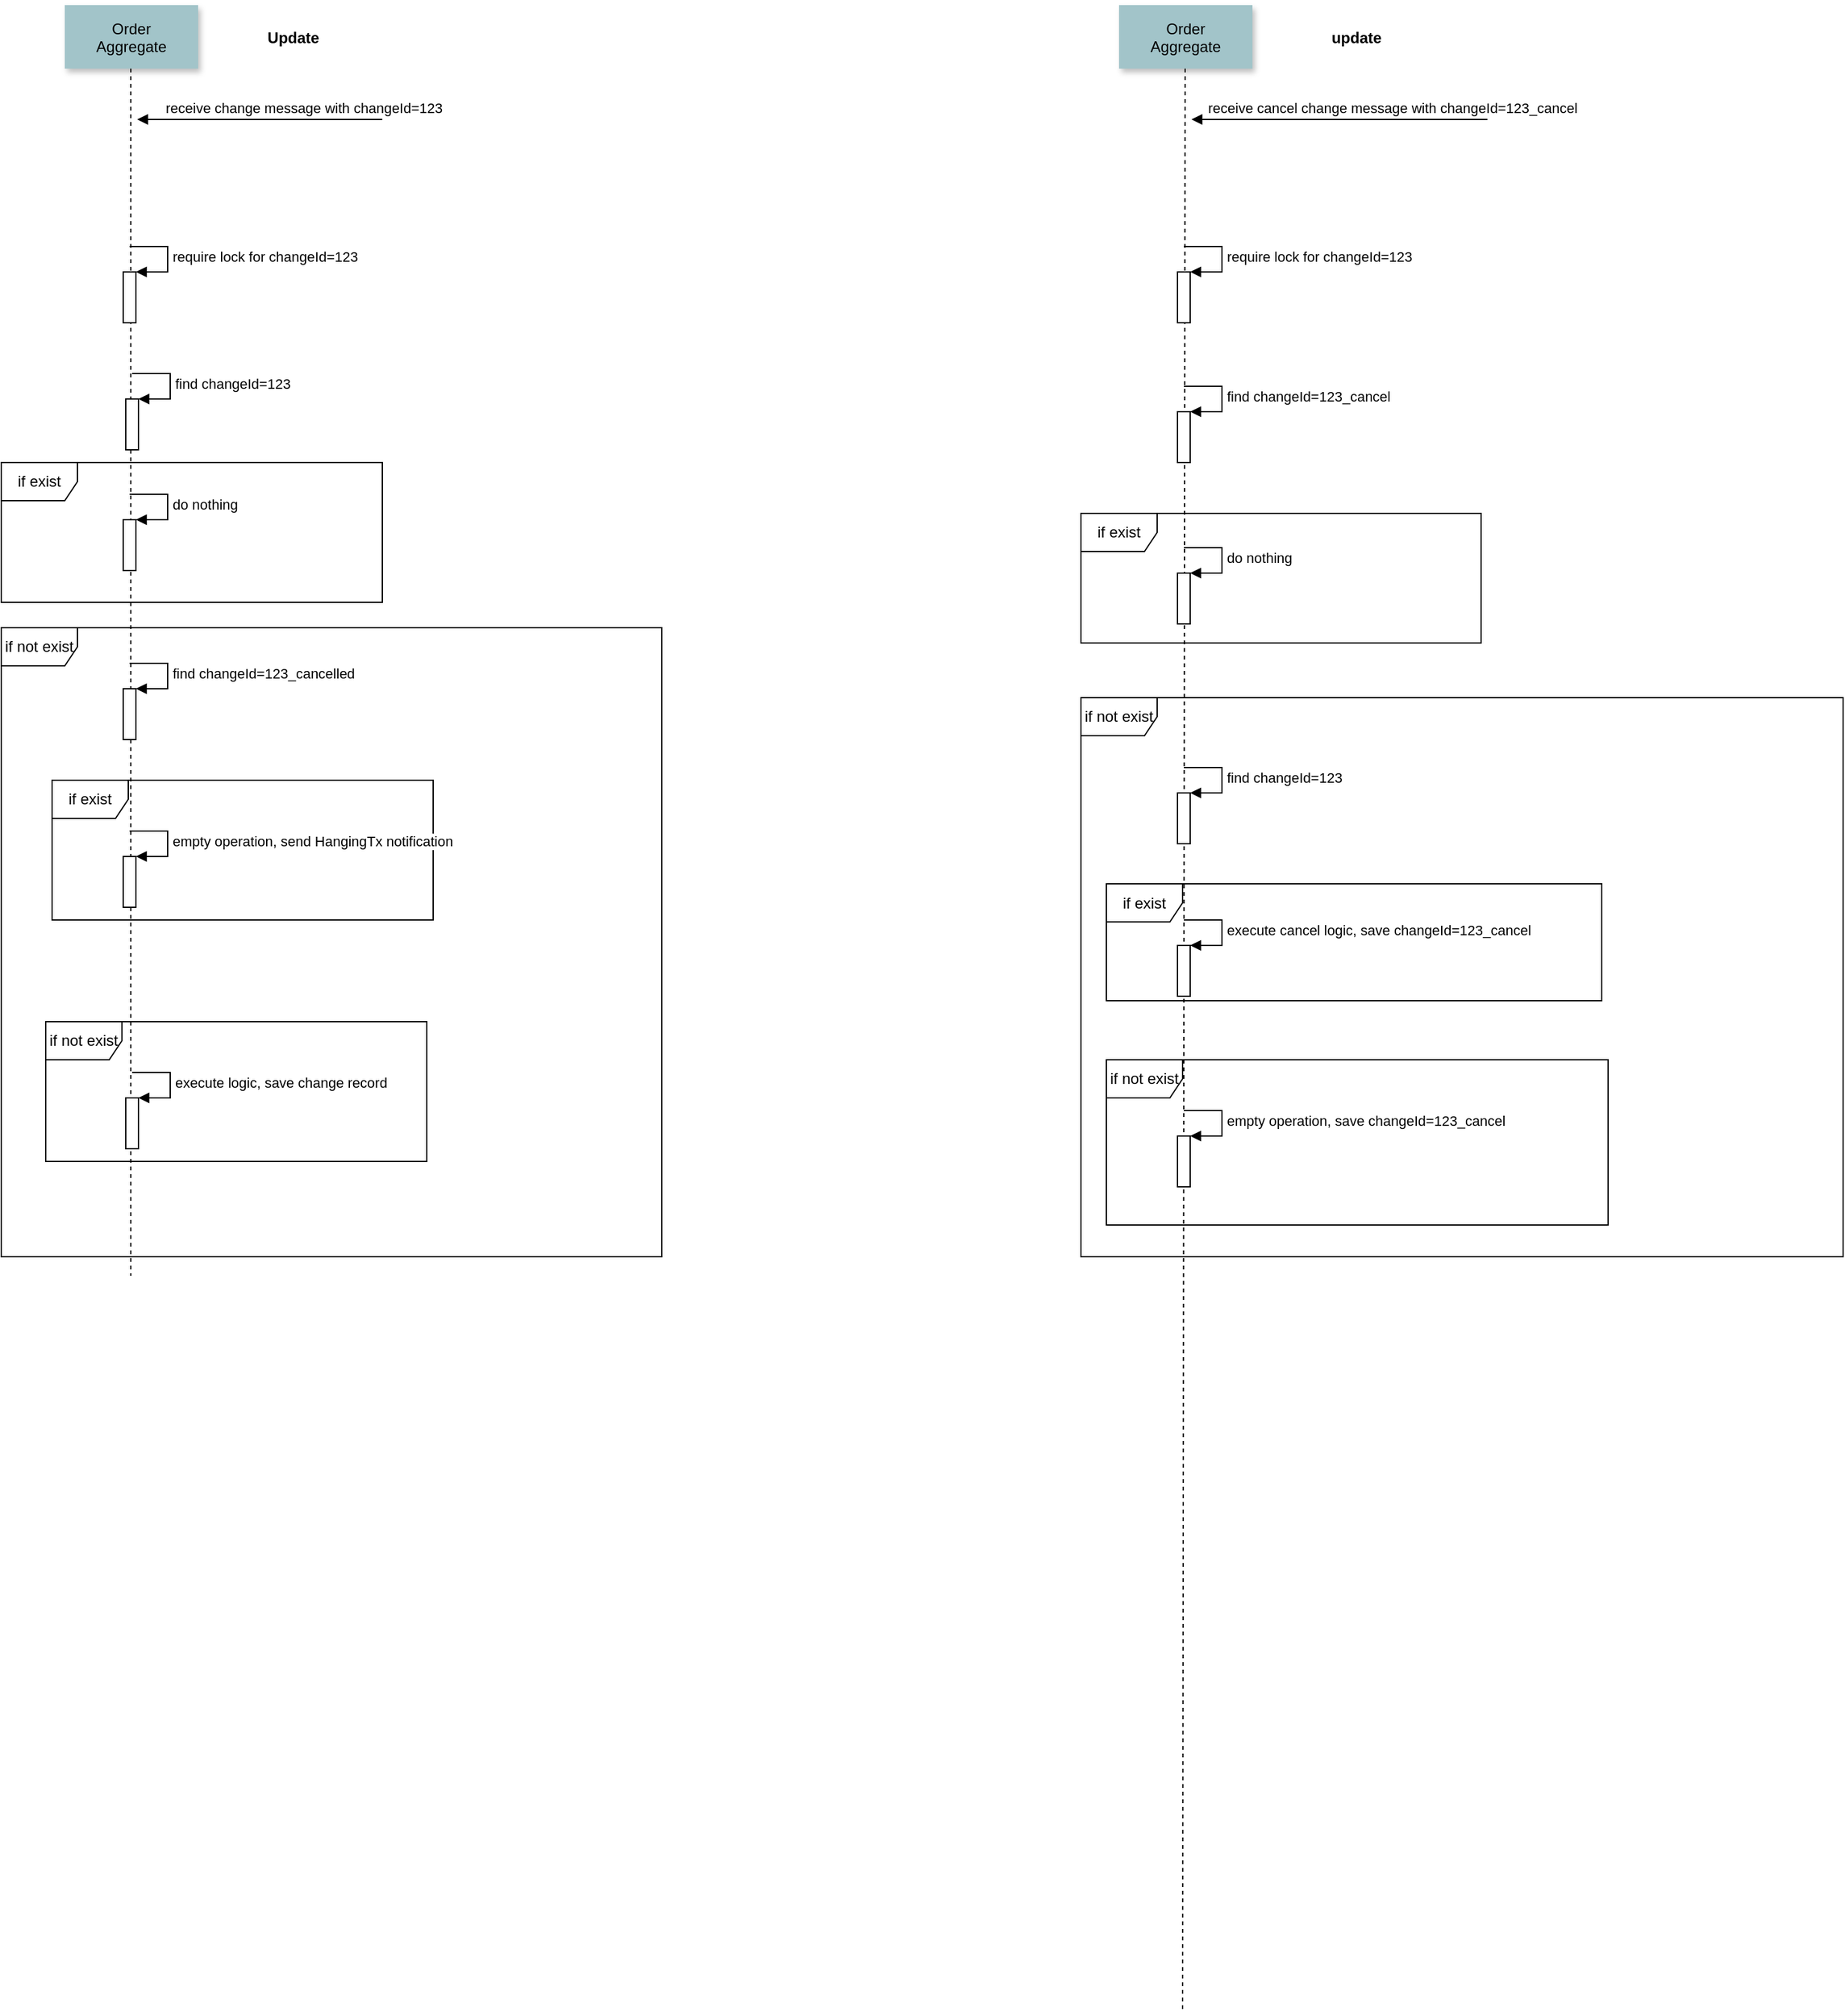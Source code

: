 <mxfile version="14.9.5" type="device"><diagram id="7Q-DJMEGJ71Dz8jjiaVj" name="Page-1"><mxGraphModel dx="1426" dy="686" grid="1" gridSize="10" guides="1" tooltips="1" connect="1" arrows="1" fold="1" page="1" pageScale="1" pageWidth="3300" pageHeight="4681" math="0" shadow="0"><root><mxCell id="0"/><mxCell id="1" parent="0"/><mxCell id="csYH_n9LD6x48HQNs6Dn-38" value="if not exist" style="shape=umlFrame;whiteSpace=wrap;html=1;" parent="1" vertex="1"><mxGeometry x="190" y="590" width="520" height="495" as="geometry"/></mxCell><mxCell id="csYH_n9LD6x48HQNs6Dn-43" value="if exist" style="shape=umlFrame;whiteSpace=wrap;html=1;" parent="1" vertex="1"><mxGeometry x="230" y="710" width="300" height="110" as="geometry"/></mxCell><mxCell id="csYH_n9LD6x48HQNs6Dn-23" value="if not exist" style="shape=umlFrame;whiteSpace=wrap;html=1;" parent="1" vertex="1"><mxGeometry x="1040" y="645" width="600" height="440" as="geometry"/></mxCell><mxCell id="csYH_n9LD6x48HQNs6Dn-2" value="Order&#10;Aggregate" style="shadow=1;fillColor=#A2C4C9;strokeColor=none" parent="1" vertex="1"><mxGeometry x="240" y="100" width="105" height="50" as="geometry"/></mxCell><mxCell id="csYH_n9LD6x48HQNs6Dn-3" value="" style="edgeStyle=none;endArrow=none;dashed=1;" parent="1" edge="1"><mxGeometry x="216.835" y="905" width="100" height="100" as="geometry"><mxPoint x="292" y="150" as="sourcePoint"/><mxPoint x="292" y="1100" as="targetPoint"/></mxGeometry></mxCell><mxCell id="csYH_n9LD6x48HQNs6Dn-4" value="" style="html=1;points=[];perimeter=orthogonalPerimeter;" parent="1" vertex="1"><mxGeometry x="286" y="310" width="10" height="40" as="geometry"/></mxCell><mxCell id="csYH_n9LD6x48HQNs6Dn-5" value="require lock for changeId=123" style="edgeStyle=orthogonalEdgeStyle;html=1;align=left;spacingLeft=2;endArrow=block;rounded=0;entryX=1;entryY=0;" parent="1" target="csYH_n9LD6x48HQNs6Dn-4" edge="1"><mxGeometry relative="1" as="geometry"><mxPoint x="291" y="290" as="sourcePoint"/><Array as="points"><mxPoint x="321" y="290"/></Array></mxGeometry></mxCell><mxCell id="csYH_n9LD6x48HQNs6Dn-7" value="receive change message with changeId=123" style="html=1;verticalAlign=bottom;endArrow=block;entryX=1;entryY=0;" parent="1" edge="1"><mxGeometry x="-0.35" relative="1" as="geometry"><mxPoint x="490" y="190" as="sourcePoint"/><mxPoint x="297" y="190" as="targetPoint"/><mxPoint as="offset"/></mxGeometry></mxCell><mxCell id="csYH_n9LD6x48HQNs6Dn-9" value="Order&#10;Aggregate" style="shadow=1;fillColor=#A2C4C9;strokeColor=none" parent="1" vertex="1"><mxGeometry x="1070" y="100" width="105" height="50" as="geometry"/></mxCell><mxCell id="csYH_n9LD6x48HQNs6Dn-10" value="" style="edgeStyle=none;endArrow=none;dashed=1;" parent="1" edge="1"><mxGeometry x="1046.835" y="905" width="100" height="100" as="geometry"><mxPoint x="1122" y="150" as="sourcePoint"/><mxPoint x="1120" y="1680" as="targetPoint"/></mxGeometry></mxCell><mxCell id="csYH_n9LD6x48HQNs6Dn-11" value="" style="html=1;points=[];perimeter=orthogonalPerimeter;" parent="1" vertex="1"><mxGeometry x="1116" y="310" width="10" height="40" as="geometry"/></mxCell><mxCell id="csYH_n9LD6x48HQNs6Dn-12" value="require lock for changeId=123" style="edgeStyle=orthogonalEdgeStyle;html=1;align=left;spacingLeft=2;endArrow=block;rounded=0;entryX=1;entryY=0;" parent="1" target="csYH_n9LD6x48HQNs6Dn-11" edge="1"><mxGeometry relative="1" as="geometry"><mxPoint x="1121" y="290" as="sourcePoint"/><Array as="points"><mxPoint x="1151" y="290"/></Array></mxGeometry></mxCell><mxCell id="csYH_n9LD6x48HQNs6Dn-13" value="receive cancel change message with changeId=123_cancel" style="html=1;verticalAlign=bottom;endArrow=block;entryX=1;entryY=0;" parent="1" edge="1"><mxGeometry x="-0.35" relative="1" as="geometry"><mxPoint x="1360" y="190" as="sourcePoint"/><mxPoint x="1127" y="190" as="targetPoint"/><mxPoint as="offset"/></mxGeometry></mxCell><mxCell id="csYH_n9LD6x48HQNs6Dn-14" value="" style="html=1;points=[];perimeter=orthogonalPerimeter;" parent="1" vertex="1"><mxGeometry x="286" y="638" width="10" height="40" as="geometry"/></mxCell><mxCell id="csYH_n9LD6x48HQNs6Dn-15" value="find changeId=123_cancelled" style="edgeStyle=orthogonalEdgeStyle;html=1;align=left;spacingLeft=2;endArrow=block;rounded=0;entryX=1;entryY=0;" parent="1" target="csYH_n9LD6x48HQNs6Dn-14" edge="1"><mxGeometry relative="1" as="geometry"><mxPoint x="291" y="618" as="sourcePoint"/><Array as="points"><mxPoint x="321" y="618"/></Array></mxGeometry></mxCell><mxCell id="csYH_n9LD6x48HQNs6Dn-16" value="" style="html=1;points=[];perimeter=orthogonalPerimeter;" parent="1" vertex="1"><mxGeometry x="1116" y="720" width="10" height="40" as="geometry"/></mxCell><mxCell id="csYH_n9LD6x48HQNs6Dn-17" value="find changeId=123" style="edgeStyle=orthogonalEdgeStyle;html=1;align=left;spacingLeft=2;endArrow=block;rounded=0;entryX=1;entryY=0;" parent="1" target="csYH_n9LD6x48HQNs6Dn-16" edge="1"><mxGeometry relative="1" as="geometry"><mxPoint x="1121" y="700" as="sourcePoint"/><Array as="points"><mxPoint x="1151" y="700"/></Array></mxGeometry></mxCell><mxCell id="csYH_n9LD6x48HQNs6Dn-19" value="" style="html=1;points=[];perimeter=orthogonalPerimeter;" parent="1" vertex="1"><mxGeometry x="1116" y="840" width="10" height="40" as="geometry"/></mxCell><mxCell id="csYH_n9LD6x48HQNs6Dn-20" value="execute cancel logic, save changeId=123_cancel" style="edgeStyle=orthogonalEdgeStyle;html=1;align=left;spacingLeft=2;endArrow=block;rounded=0;entryX=1;entryY=0;" parent="1" target="csYH_n9LD6x48HQNs6Dn-19" edge="1"><mxGeometry relative="1" as="geometry"><mxPoint x="1121" y="820" as="sourcePoint"/><Array as="points"><mxPoint x="1151" y="820"/></Array></mxGeometry></mxCell><mxCell id="csYH_n9LD6x48HQNs6Dn-33" value="if exist" style="shape=umlFrame;whiteSpace=wrap;html=1;" parent="1" vertex="1"><mxGeometry x="190" y="460" width="300" height="110" as="geometry"/></mxCell><mxCell id="csYH_n9LD6x48HQNs6Dn-34" value="" style="html=1;points=[];perimeter=orthogonalPerimeter;" parent="1" vertex="1"><mxGeometry x="286" y="770" width="10" height="40" as="geometry"/></mxCell><mxCell id="csYH_n9LD6x48HQNs6Dn-35" value="empty operation, send HangingTx notification" style="edgeStyle=orthogonalEdgeStyle;html=1;align=left;spacingLeft=2;endArrow=block;rounded=0;entryX=1;entryY=0;" parent="1" target="csYH_n9LD6x48HQNs6Dn-34" edge="1"><mxGeometry relative="1" as="geometry"><mxPoint x="291" y="750" as="sourcePoint"/><Array as="points"><mxPoint x="321" y="750"/></Array></mxGeometry></mxCell><mxCell id="csYH_n9LD6x48HQNs6Dn-36" value="" style="html=1;points=[];perimeter=orthogonalPerimeter;" parent="1" vertex="1"><mxGeometry x="288" y="410" width="10" height="40" as="geometry"/></mxCell><mxCell id="csYH_n9LD6x48HQNs6Dn-37" value="find changeId=123" style="edgeStyle=orthogonalEdgeStyle;html=1;align=left;spacingLeft=2;endArrow=block;rounded=0;entryX=1;entryY=0;" parent="1" target="csYH_n9LD6x48HQNs6Dn-36" edge="1"><mxGeometry relative="1" as="geometry"><mxPoint x="293" y="390" as="sourcePoint"/><Array as="points"><mxPoint x="323" y="390"/></Array></mxGeometry></mxCell><mxCell id="csYH_n9LD6x48HQNs6Dn-41" value="" style="html=1;points=[];perimeter=orthogonalPerimeter;" parent="1" vertex="1"><mxGeometry x="286" y="505" width="10" height="40" as="geometry"/></mxCell><mxCell id="csYH_n9LD6x48HQNs6Dn-42" value="do nothing" style="edgeStyle=orthogonalEdgeStyle;html=1;align=left;spacingLeft=2;endArrow=block;rounded=0;entryX=1;entryY=0;" parent="1" target="csYH_n9LD6x48HQNs6Dn-41" edge="1"><mxGeometry relative="1" as="geometry"><mxPoint x="291" y="485" as="sourcePoint"/><Array as="points"><mxPoint x="321" y="485"/></Array></mxGeometry></mxCell><mxCell id="csYH_n9LD6x48HQNs6Dn-44" value="if not exist" style="shape=umlFrame;whiteSpace=wrap;html=1;" parent="1" vertex="1"><mxGeometry x="225" y="900" width="300" height="110" as="geometry"/></mxCell><mxCell id="csYH_n9LD6x48HQNs6Dn-45" value="" style="html=1;points=[];perimeter=orthogonalPerimeter;" parent="1" vertex="1"><mxGeometry x="288" y="960" width="10" height="40" as="geometry"/></mxCell><mxCell id="csYH_n9LD6x48HQNs6Dn-46" value="execute logic, save change record" style="edgeStyle=orthogonalEdgeStyle;html=1;align=left;spacingLeft=2;endArrow=block;rounded=0;entryX=1;entryY=0;" parent="1" target="csYH_n9LD6x48HQNs6Dn-45" edge="1"><mxGeometry relative="1" as="geometry"><mxPoint x="293" y="940" as="sourcePoint"/><Array as="points"><mxPoint x="323" y="940"/></Array></mxGeometry></mxCell><mxCell id="csYH_n9LD6x48HQNs6Dn-47" value="if exist" style="shape=umlFrame;whiteSpace=wrap;html=1;" parent="1" vertex="1"><mxGeometry x="1040" y="500" width="315" height="102" as="geometry"/></mxCell><mxCell id="csYH_n9LD6x48HQNs6Dn-48" value="" style="html=1;points=[];perimeter=orthogonalPerimeter;" parent="1" vertex="1"><mxGeometry x="1116" y="420" width="10" height="40" as="geometry"/></mxCell><mxCell id="csYH_n9LD6x48HQNs6Dn-49" value="find changeId=123_cancel" style="edgeStyle=orthogonalEdgeStyle;html=1;align=left;spacingLeft=2;endArrow=block;rounded=0;entryX=1;entryY=0;" parent="1" target="csYH_n9LD6x48HQNs6Dn-48" edge="1"><mxGeometry relative="1" as="geometry"><mxPoint x="1121" y="400" as="sourcePoint"/><Array as="points"><mxPoint x="1151" y="400"/></Array></mxGeometry></mxCell><mxCell id="csYH_n9LD6x48HQNs6Dn-50" value="if exist" style="shape=umlFrame;whiteSpace=wrap;html=1;" parent="1" vertex="1"><mxGeometry x="1060" y="791.5" width="390" height="92" as="geometry"/></mxCell><mxCell id="csYH_n9LD6x48HQNs6Dn-51" value="" style="html=1;points=[];perimeter=orthogonalPerimeter;" parent="1" vertex="1"><mxGeometry x="1116" y="547" width="10" height="40" as="geometry"/></mxCell><mxCell id="csYH_n9LD6x48HQNs6Dn-52" value="do nothing" style="edgeStyle=orthogonalEdgeStyle;html=1;align=left;spacingLeft=2;endArrow=block;rounded=0;entryX=1;entryY=0;" parent="1" target="csYH_n9LD6x48HQNs6Dn-51" edge="1"><mxGeometry relative="1" as="geometry"><mxPoint x="1121" y="527" as="sourcePoint"/><Array as="points"><mxPoint x="1151" y="527"/></Array></mxGeometry></mxCell><mxCell id="csYH_n9LD6x48HQNs6Dn-56" value="if not exist" style="shape=umlFrame;whiteSpace=wrap;html=1;" parent="1" vertex="1"><mxGeometry x="1060" y="930" width="395" height="130" as="geometry"/></mxCell><mxCell id="csYH_n9LD6x48HQNs6Dn-57" value="" style="html=1;points=[];perimeter=orthogonalPerimeter;" parent="1" vertex="1"><mxGeometry x="1116" y="990" width="10" height="40" as="geometry"/></mxCell><mxCell id="csYH_n9LD6x48HQNs6Dn-58" value="empty operation, save changeId=123_cancel" style="edgeStyle=orthogonalEdgeStyle;html=1;align=left;spacingLeft=2;endArrow=block;rounded=0;entryX=1;entryY=0;" parent="1" target="csYH_n9LD6x48HQNs6Dn-57" edge="1"><mxGeometry relative="1" as="geometry"><mxPoint x="1121" y="970" as="sourcePoint"/><Array as="points"><mxPoint x="1151" y="970"/></Array></mxGeometry></mxCell><mxCell id="csYH_n9LD6x48HQNs6Dn-59" value="Update" style="text;align=center;fontStyle=1;verticalAlign=middle;spacingLeft=3;spacingRight=3;strokeColor=none;rotatable=0;points=[[0,0.5],[1,0.5]];portConstraint=eastwest;" parent="1" vertex="1"><mxGeometry x="380" y="112" width="80" height="26" as="geometry"/></mxCell><mxCell id="csYH_n9LD6x48HQNs6Dn-61" value="update" style="text;align=center;fontStyle=1;verticalAlign=middle;spacingLeft=3;spacingRight=3;strokeColor=none;rotatable=0;points=[[0,0.5],[1,0.5]];portConstraint=eastwest;" parent="1" vertex="1"><mxGeometry x="1217" y="112" width="80" height="26" as="geometry"/></mxCell></root></mxGraphModel></diagram></mxfile>